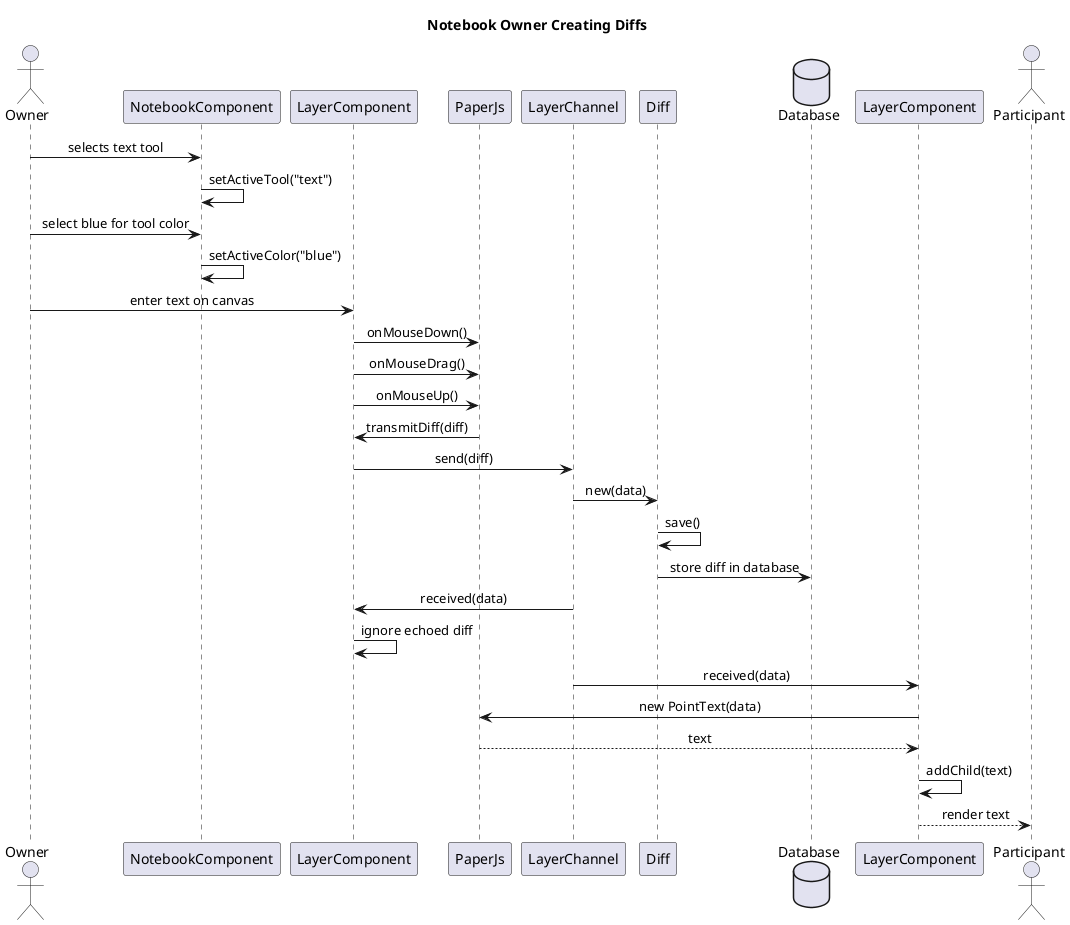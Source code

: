 @startuml Notebook Owner Creating Diffs
title Notebook Owner Creating Diffs
skinparam sequenceMessageAlign center

actor Owner as owner
participant NotebookComponent as nc
participant LayerComponent as olc
participant PaperJs as pjs
participant LayerChannel as lch
participant Diff as d
database Database as db
participant LayerComponent as plc
actor Participant as participant

' PREREQUISITES
' - owner has notebook open
' - participant has notebook open

owner -> nc : selects text tool
nc -> nc : setActiveTool("text")
owner -> nc : select blue for tool color
nc -> nc : setActiveColor("blue")
owner -> olc : enter text on canvas

' TODO: maybe fix these to be text handlers?
olc -> pjs : onMouseDown()
olc -> pjs : onMouseDrag()
olc -> pjs : onMouseUp()

pjs -> olc : transmitDiff(diff)
olc -> lch : send(diff)
lch -> d : new(data)
d -> d : save()
d -> db : store diff in database

' TODO: maybe denote that owner and participant flows below happen in parallel
lch -> olc : received(data)
olc -> olc : ignore echoed diff

lch -> plc : received(data)
plc -> pjs : new PointText(data)
pjs --> plc : text
plc -> plc : addChild(text)

' TODO: is this needed?
plc --> participant : render text
@enduml
